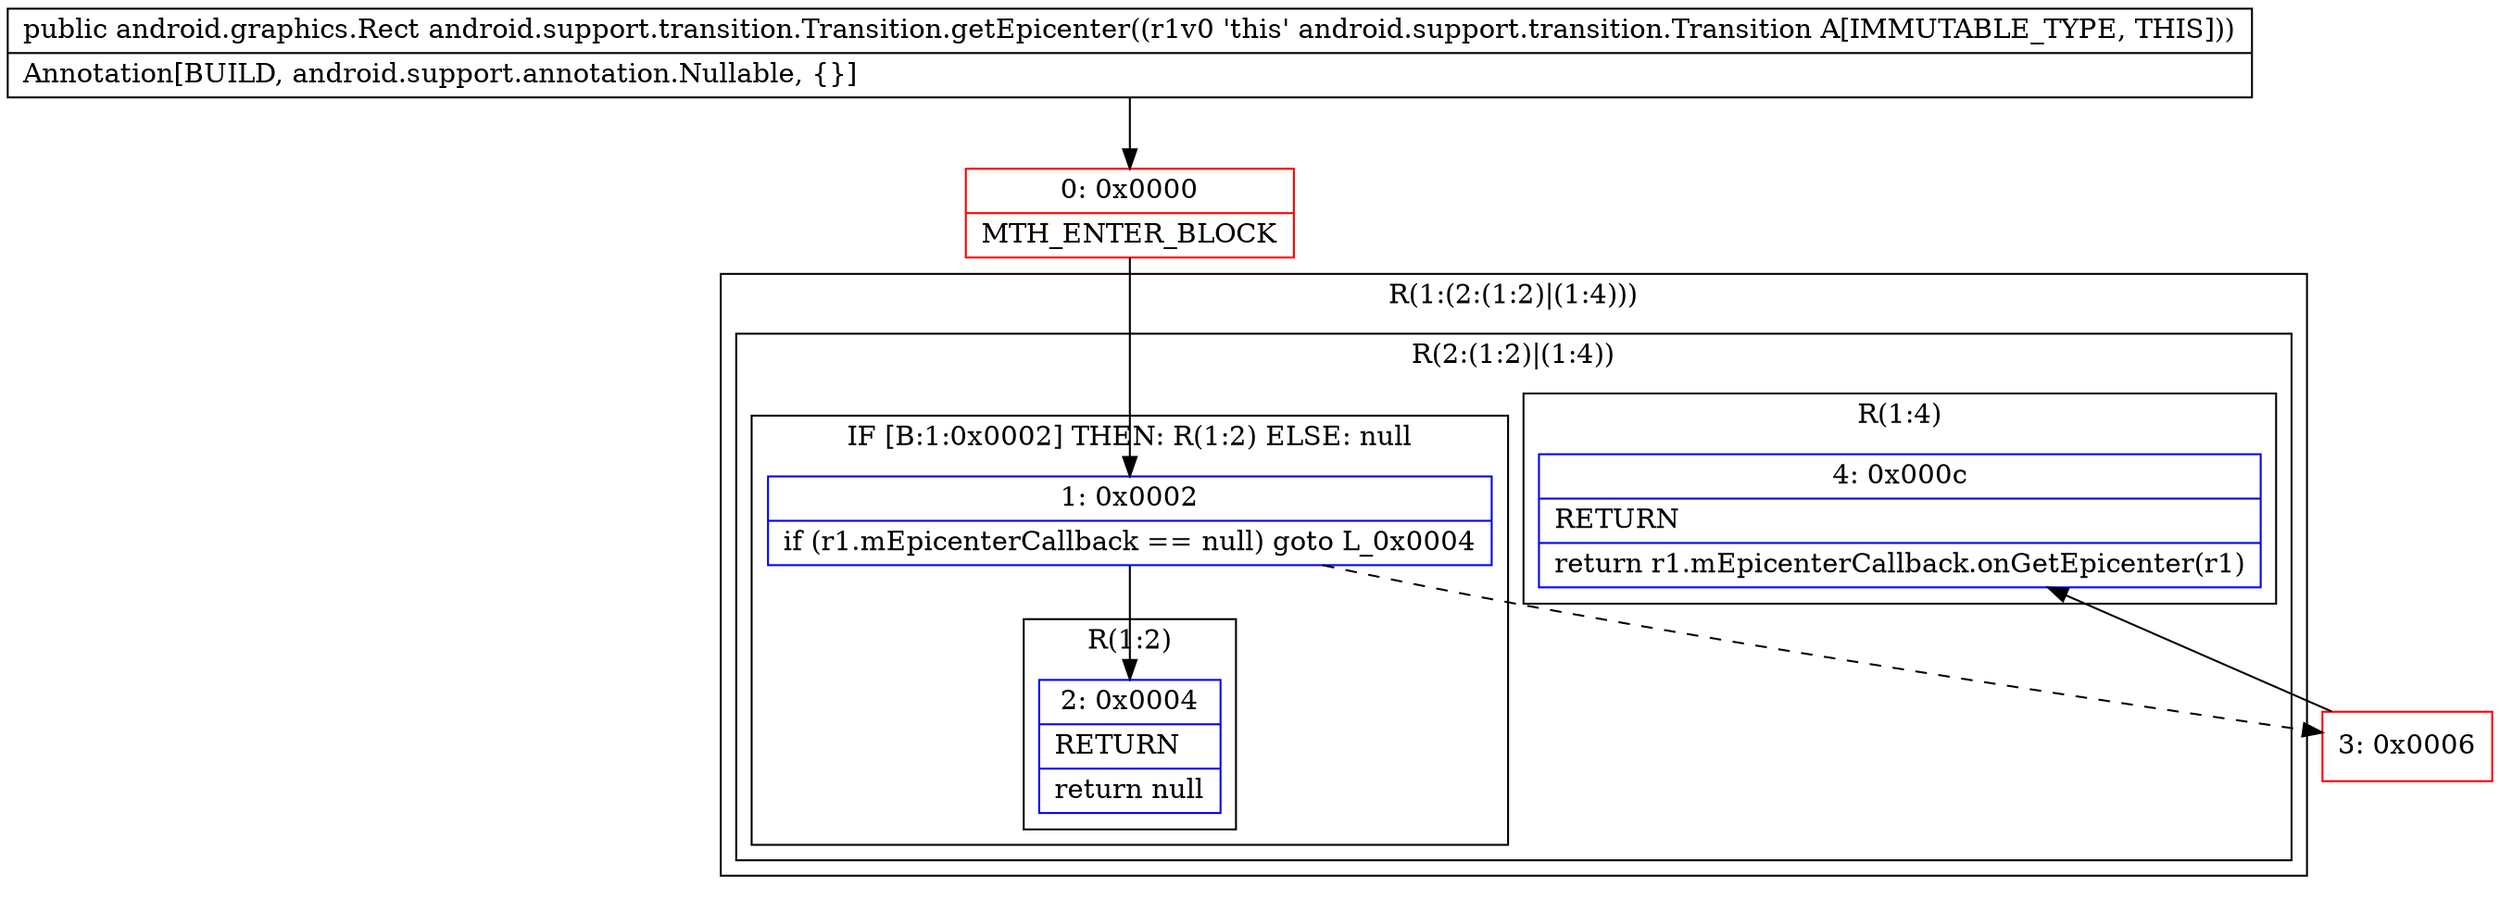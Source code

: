 digraph "CFG forandroid.support.transition.Transition.getEpicenter()Landroid\/graphics\/Rect;" {
subgraph cluster_Region_640438979 {
label = "R(1:(2:(1:2)|(1:4)))";
node [shape=record,color=blue];
subgraph cluster_Region_1090114362 {
label = "R(2:(1:2)|(1:4))";
node [shape=record,color=blue];
subgraph cluster_IfRegion_40697548 {
label = "IF [B:1:0x0002] THEN: R(1:2) ELSE: null";
node [shape=record,color=blue];
Node_1 [shape=record,label="{1\:\ 0x0002|if (r1.mEpicenterCallback == null) goto L_0x0004\l}"];
subgraph cluster_Region_1584550116 {
label = "R(1:2)";
node [shape=record,color=blue];
Node_2 [shape=record,label="{2\:\ 0x0004|RETURN\l|return null\l}"];
}
}
subgraph cluster_Region_437042083 {
label = "R(1:4)";
node [shape=record,color=blue];
Node_4 [shape=record,label="{4\:\ 0x000c|RETURN\l|return r1.mEpicenterCallback.onGetEpicenter(r1)\l}"];
}
}
}
Node_0 [shape=record,color=red,label="{0\:\ 0x0000|MTH_ENTER_BLOCK\l}"];
Node_3 [shape=record,color=red,label="{3\:\ 0x0006}"];
MethodNode[shape=record,label="{public android.graphics.Rect android.support.transition.Transition.getEpicenter((r1v0 'this' android.support.transition.Transition A[IMMUTABLE_TYPE, THIS]))  | Annotation[BUILD, android.support.annotation.Nullable, \{\}]\l}"];
MethodNode -> Node_0;
Node_1 -> Node_2;
Node_1 -> Node_3[style=dashed];
Node_0 -> Node_1;
Node_3 -> Node_4;
}

